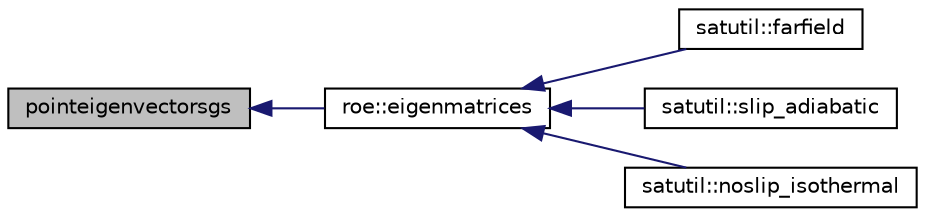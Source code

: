 digraph "pointeigenvectorsgs"
{
 // INTERACTIVE_SVG=YES
  bgcolor="transparent";
  edge [fontname="Helvetica",fontsize="10",labelfontname="Helvetica",labelfontsize="10"];
  node [fontname="Helvetica",fontsize="10",shape=record];
  rankdir="LR";
  Node38 [label="pointeigenvectorsgs",height=0.2,width=0.4,color="black", fillcolor="grey75", style="filled", fontcolor="black"];
  Node38 -> Node39 [dir="back",color="midnightblue",fontsize="10",style="solid",fontname="Helvetica"];
  Node39 [label="roe::eigenmatrices",height=0.2,width=0.4,color="black",URL="$namespaceroe.html#acb3b55f2bf22c43e91196d4915f7fecb"];
  Node39 -> Node40 [dir="back",color="midnightblue",fontsize="10",style="solid",fontname="Helvetica"];
  Node40 [label="satutil::farfield",height=0.2,width=0.4,color="black",URL="$namespacesatutil.html#a0869d38dd95b5c8491b8ea207ac0fac0"];
  Node39 -> Node41 [dir="back",color="midnightblue",fontsize="10",style="solid",fontname="Helvetica"];
  Node41 [label="satutil::slip_adiabatic",height=0.2,width=0.4,color="black",URL="$namespacesatutil.html#a88ec79e5321336869000f05009fdbe49"];
  Node39 -> Node42 [dir="back",color="midnightblue",fontsize="10",style="solid",fontname="Helvetica"];
  Node42 [label="satutil::noslip_isothermal",height=0.2,width=0.4,color="black",URL="$namespacesatutil.html#a7ea8cd69ca5cc773d5ad5e92ef7b92ac"];
}
